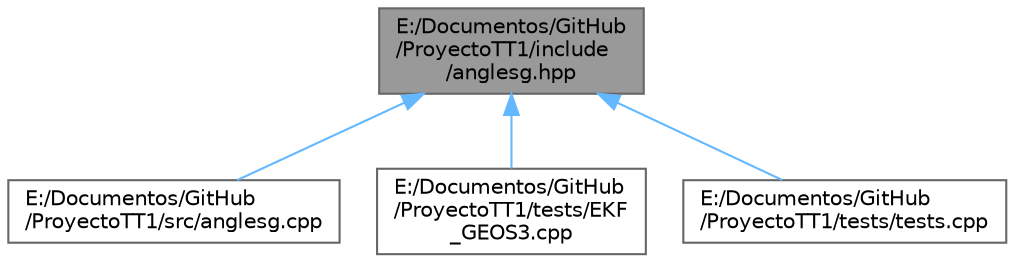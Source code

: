 digraph "E:/Documentos/GitHub/ProyectoTT1/include/anglesg.hpp"
{
 // LATEX_PDF_SIZE
  bgcolor="transparent";
  edge [fontname=Helvetica,fontsize=10,labelfontname=Helvetica,labelfontsize=10];
  node [fontname=Helvetica,fontsize=10,shape=box,height=0.2,width=0.4];
  Node1 [id="Node000001",label="E:/Documentos/GitHub\l/ProyectoTT1/include\l/anglesg.hpp",height=0.2,width=0.4,color="gray40", fillcolor="grey60", style="filled", fontcolor="black",tooltip="Este archivo de cabecera contiene una implementación de la función anglesg."];
  Node1 -> Node2 [id="edge1_Node000001_Node000002",dir="back",color="steelblue1",style="solid",tooltip=" "];
  Node2 [id="Node000002",label="E:/Documentos/GitHub\l/ProyectoTT1/src/anglesg.cpp",height=0.2,width=0.4,color="grey40", fillcolor="white", style="filled",URL="$anglesg_8cpp.html",tooltip="Solución del problema de la determinación orbital usando tres avistamientos ópticos."];
  Node1 -> Node3 [id="edge2_Node000001_Node000003",dir="back",color="steelblue1",style="solid",tooltip=" "];
  Node3 [id="Node000003",label="E:/Documentos/GitHub\l/ProyectoTT1/tests/EKF\l_GEOS3.cpp",height=0.2,width=0.4,color="grey40", fillcolor="white", style="filled",URL="$_e_k_f___g_e_o_s3_8cpp.html",tooltip="Archivo principal del proyecto de TTI."];
  Node1 -> Node4 [id="edge3_Node000001_Node000004",dir="back",color="steelblue1",style="solid",tooltip=" "];
  Node4 [id="Node000004",label="E:/Documentos/GitHub\l/ProyectoTT1/tests/tests.cpp",height=0.2,width=0.4,color="grey40", fillcolor="white", style="filled",URL="$tests_8cpp.html",tooltip="Tests unitarios para los métodos del proyecto de TTI."];
}
